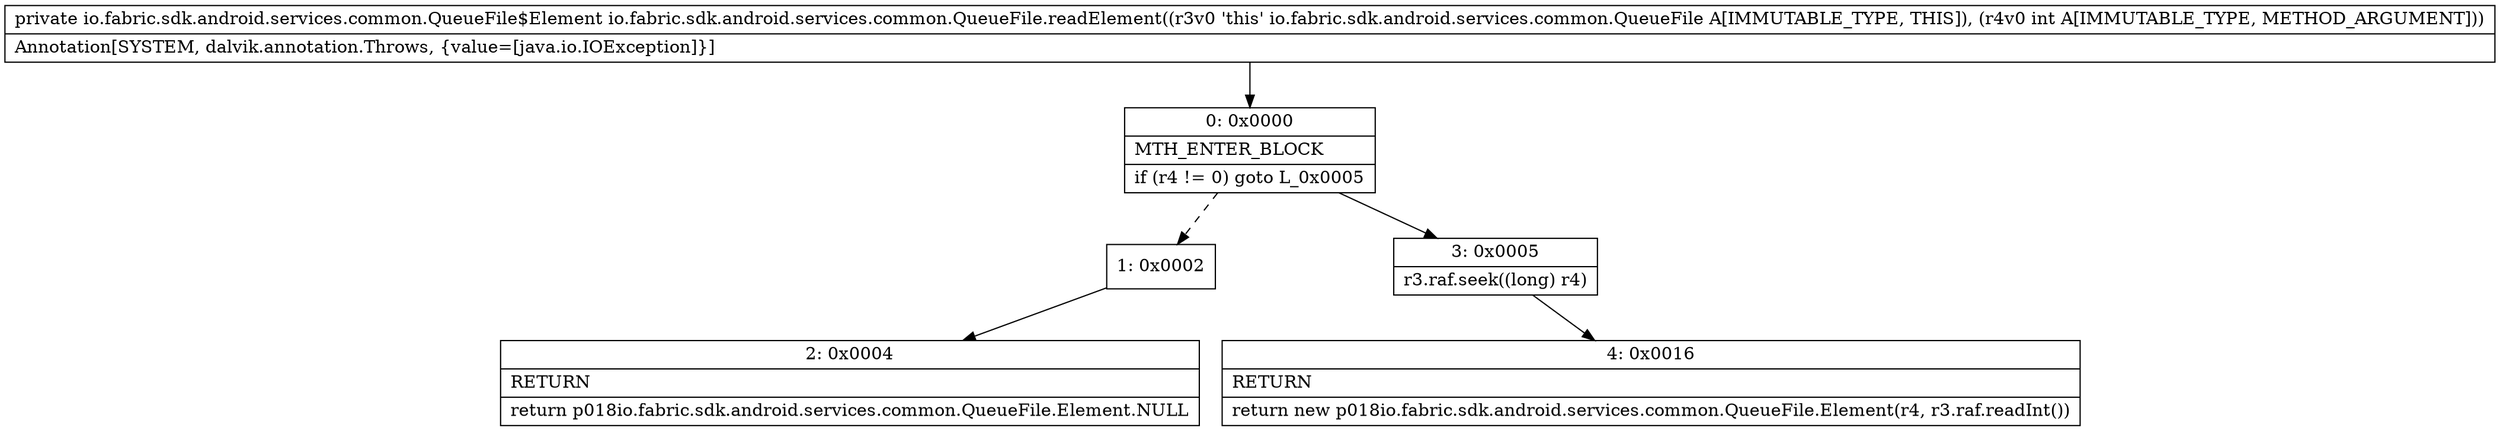 digraph "CFG forio.fabric.sdk.android.services.common.QueueFile.readElement(I)Lio\/fabric\/sdk\/android\/services\/common\/QueueFile$Element;" {
Node_0 [shape=record,label="{0\:\ 0x0000|MTH_ENTER_BLOCK\l|if (r4 != 0) goto L_0x0005\l}"];
Node_1 [shape=record,label="{1\:\ 0x0002}"];
Node_2 [shape=record,label="{2\:\ 0x0004|RETURN\l|return p018io.fabric.sdk.android.services.common.QueueFile.Element.NULL\l}"];
Node_3 [shape=record,label="{3\:\ 0x0005|r3.raf.seek((long) r4)\l}"];
Node_4 [shape=record,label="{4\:\ 0x0016|RETURN\l|return new p018io.fabric.sdk.android.services.common.QueueFile.Element(r4, r3.raf.readInt())\l}"];
MethodNode[shape=record,label="{private io.fabric.sdk.android.services.common.QueueFile$Element io.fabric.sdk.android.services.common.QueueFile.readElement((r3v0 'this' io.fabric.sdk.android.services.common.QueueFile A[IMMUTABLE_TYPE, THIS]), (r4v0 int A[IMMUTABLE_TYPE, METHOD_ARGUMENT]))  | Annotation[SYSTEM, dalvik.annotation.Throws, \{value=[java.io.IOException]\}]\l}"];
MethodNode -> Node_0;
Node_0 -> Node_1[style=dashed];
Node_0 -> Node_3;
Node_1 -> Node_2;
Node_3 -> Node_4;
}

